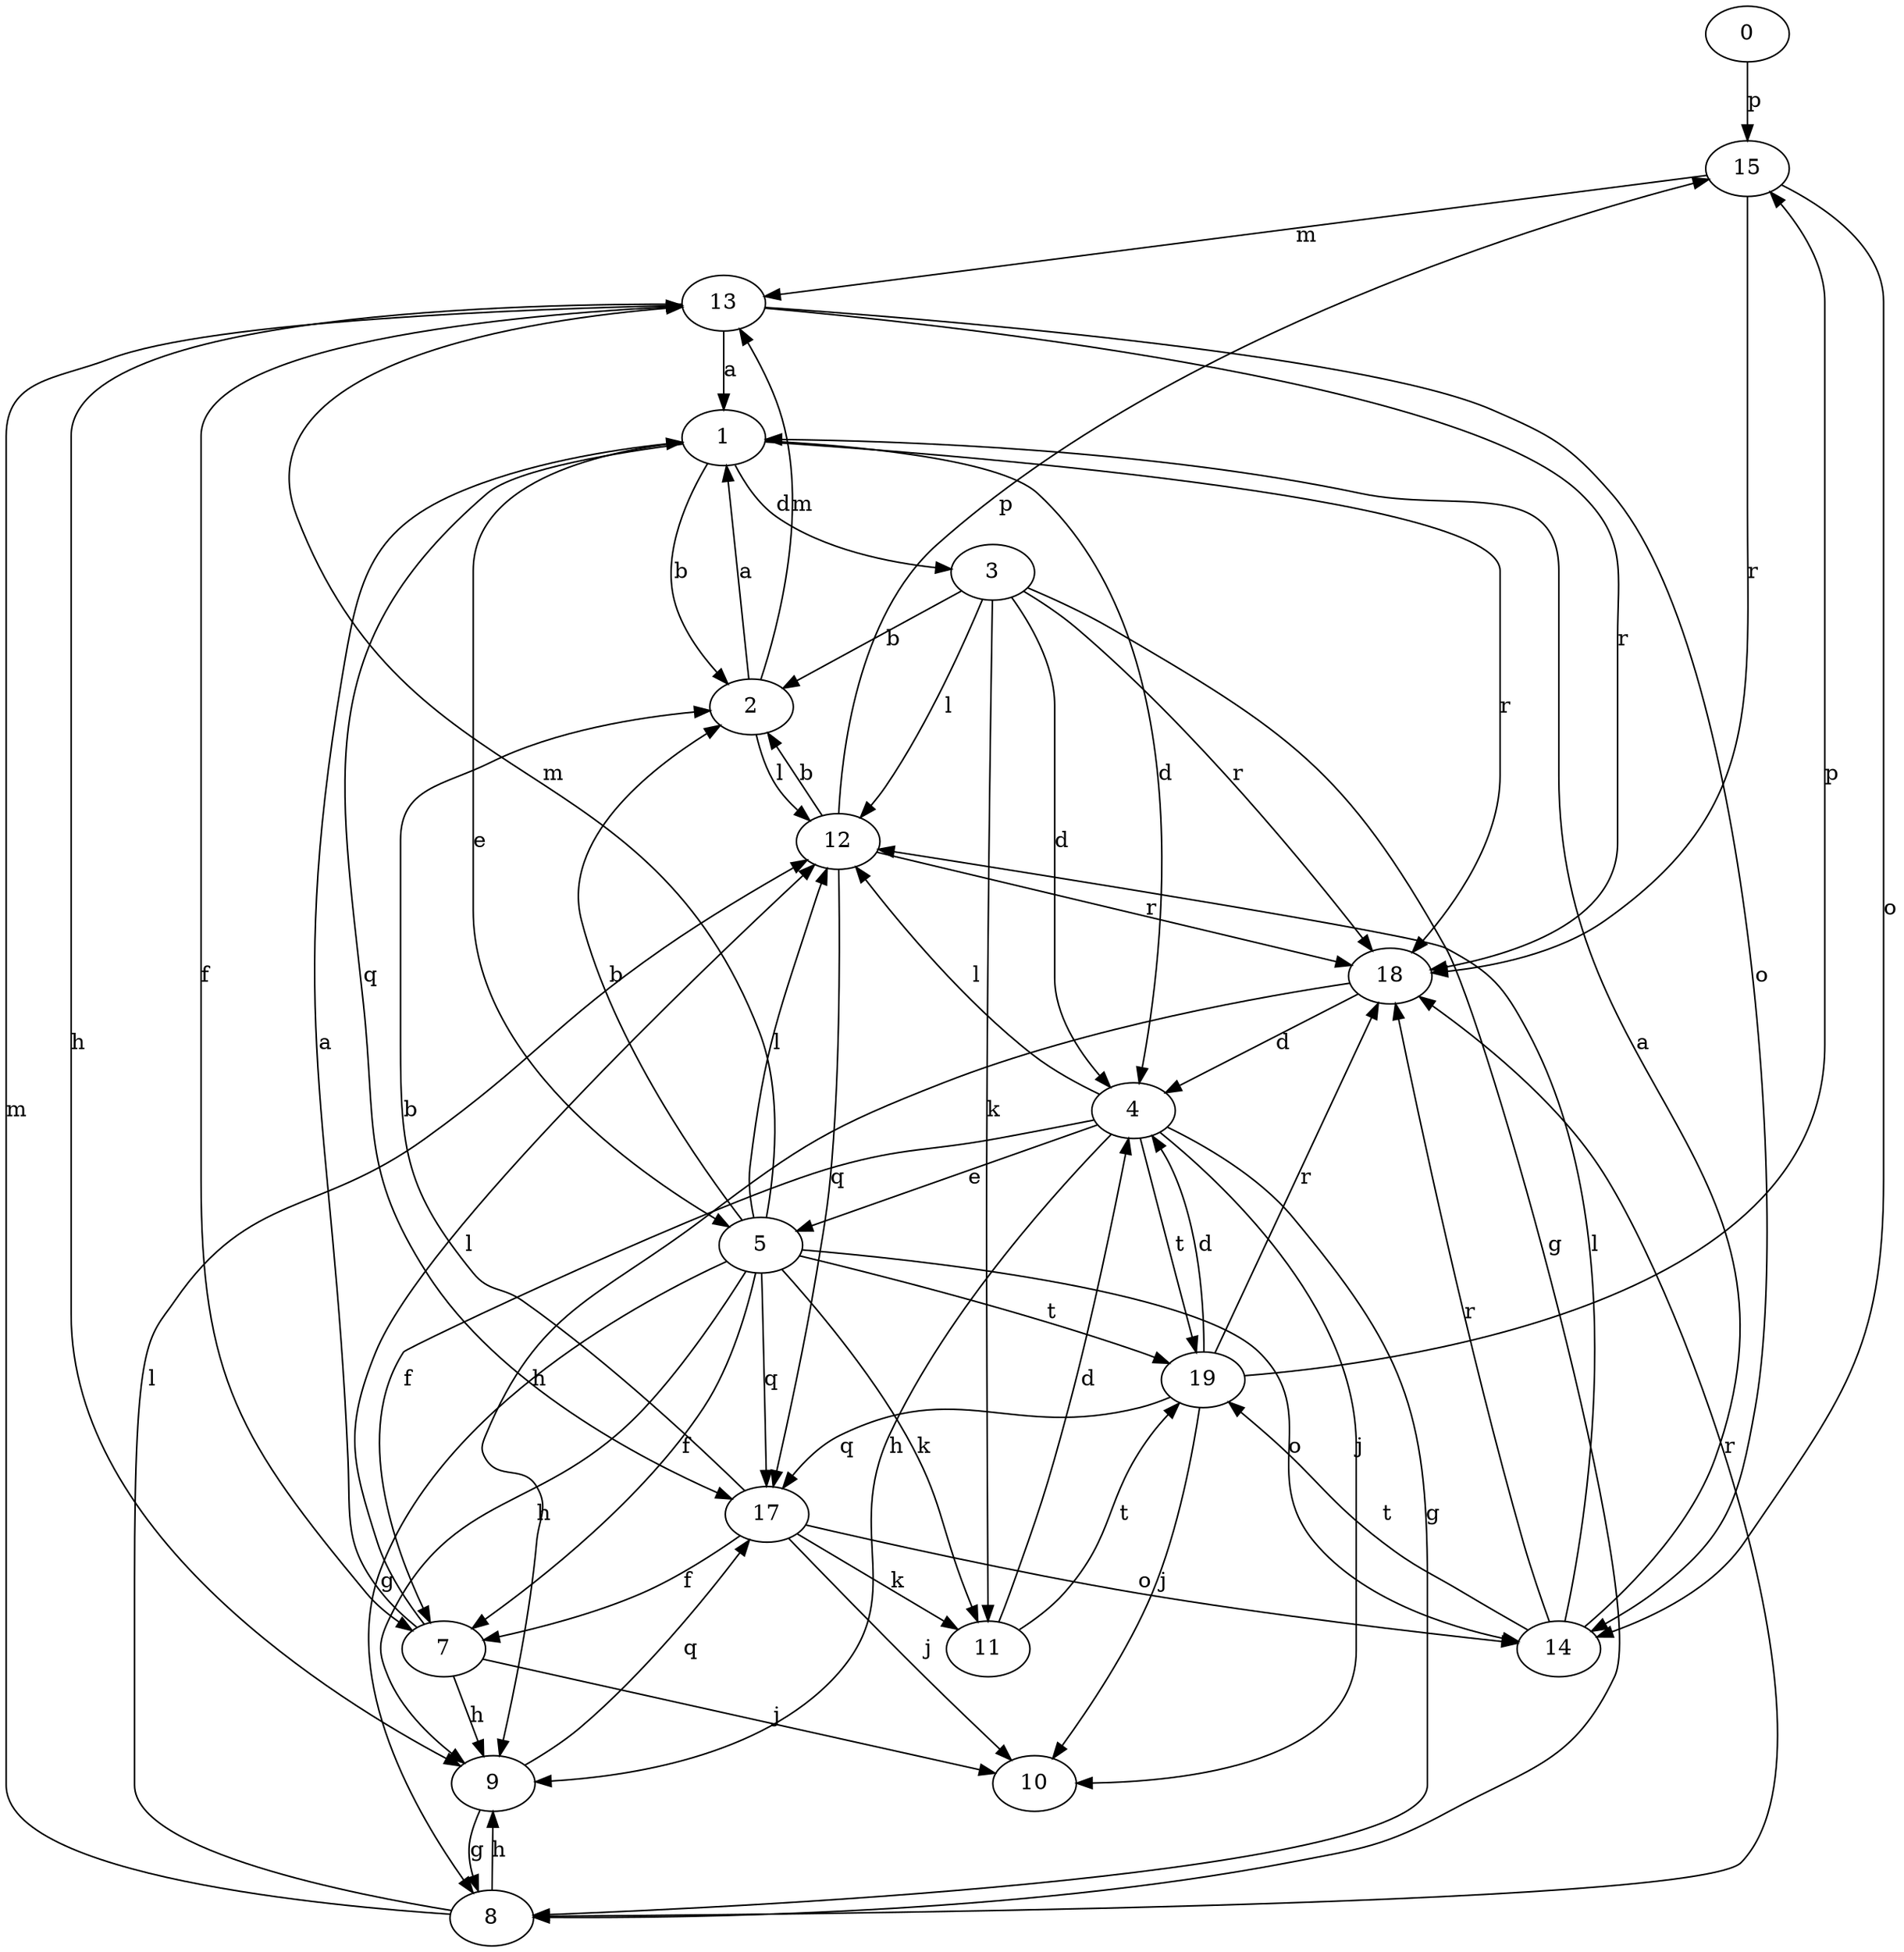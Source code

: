 strict digraph  {
0;
1;
2;
3;
4;
5;
7;
8;
9;
10;
11;
12;
13;
14;
15;
17;
18;
19;
0 -> 15  [label=p];
1 -> 2  [label=b];
1 -> 3  [label=d];
1 -> 4  [label=d];
1 -> 5  [label=e];
1 -> 17  [label=q];
1 -> 18  [label=r];
2 -> 1  [label=a];
2 -> 12  [label=l];
2 -> 13  [label=m];
3 -> 2  [label=b];
3 -> 4  [label=d];
3 -> 8  [label=g];
3 -> 11  [label=k];
3 -> 12  [label=l];
3 -> 18  [label=r];
4 -> 5  [label=e];
4 -> 7  [label=f];
4 -> 8  [label=g];
4 -> 9  [label=h];
4 -> 10  [label=j];
4 -> 12  [label=l];
4 -> 19  [label=t];
5 -> 2  [label=b];
5 -> 7  [label=f];
5 -> 8  [label=g];
5 -> 9  [label=h];
5 -> 11  [label=k];
5 -> 12  [label=l];
5 -> 13  [label=m];
5 -> 14  [label=o];
5 -> 17  [label=q];
5 -> 19  [label=t];
7 -> 1  [label=a];
7 -> 9  [label=h];
7 -> 10  [label=j];
7 -> 12  [label=l];
8 -> 9  [label=h];
8 -> 12  [label=l];
8 -> 13  [label=m];
8 -> 18  [label=r];
9 -> 8  [label=g];
9 -> 17  [label=q];
11 -> 4  [label=d];
11 -> 19  [label=t];
12 -> 2  [label=b];
12 -> 15  [label=p];
12 -> 17  [label=q];
12 -> 18  [label=r];
13 -> 1  [label=a];
13 -> 7  [label=f];
13 -> 9  [label=h];
13 -> 14  [label=o];
13 -> 18  [label=r];
14 -> 1  [label=a];
14 -> 12  [label=l];
14 -> 18  [label=r];
14 -> 19  [label=t];
15 -> 13  [label=m];
15 -> 14  [label=o];
15 -> 18  [label=r];
17 -> 2  [label=b];
17 -> 7  [label=f];
17 -> 10  [label=j];
17 -> 11  [label=k];
17 -> 14  [label=o];
18 -> 4  [label=d];
18 -> 9  [label=h];
19 -> 4  [label=d];
19 -> 10  [label=j];
19 -> 15  [label=p];
19 -> 17  [label=q];
19 -> 18  [label=r];
}

